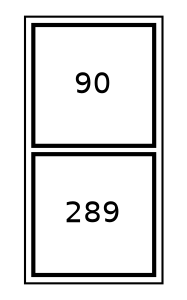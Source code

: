 digraph structs {
	node [fontname=Helvetica shape=none]
	n [label=<<table><tr><td width="60" height="60" border="2">90</td></tr><tr><td width="60" height="60" border="2">289</td></tr></table>>]
}
